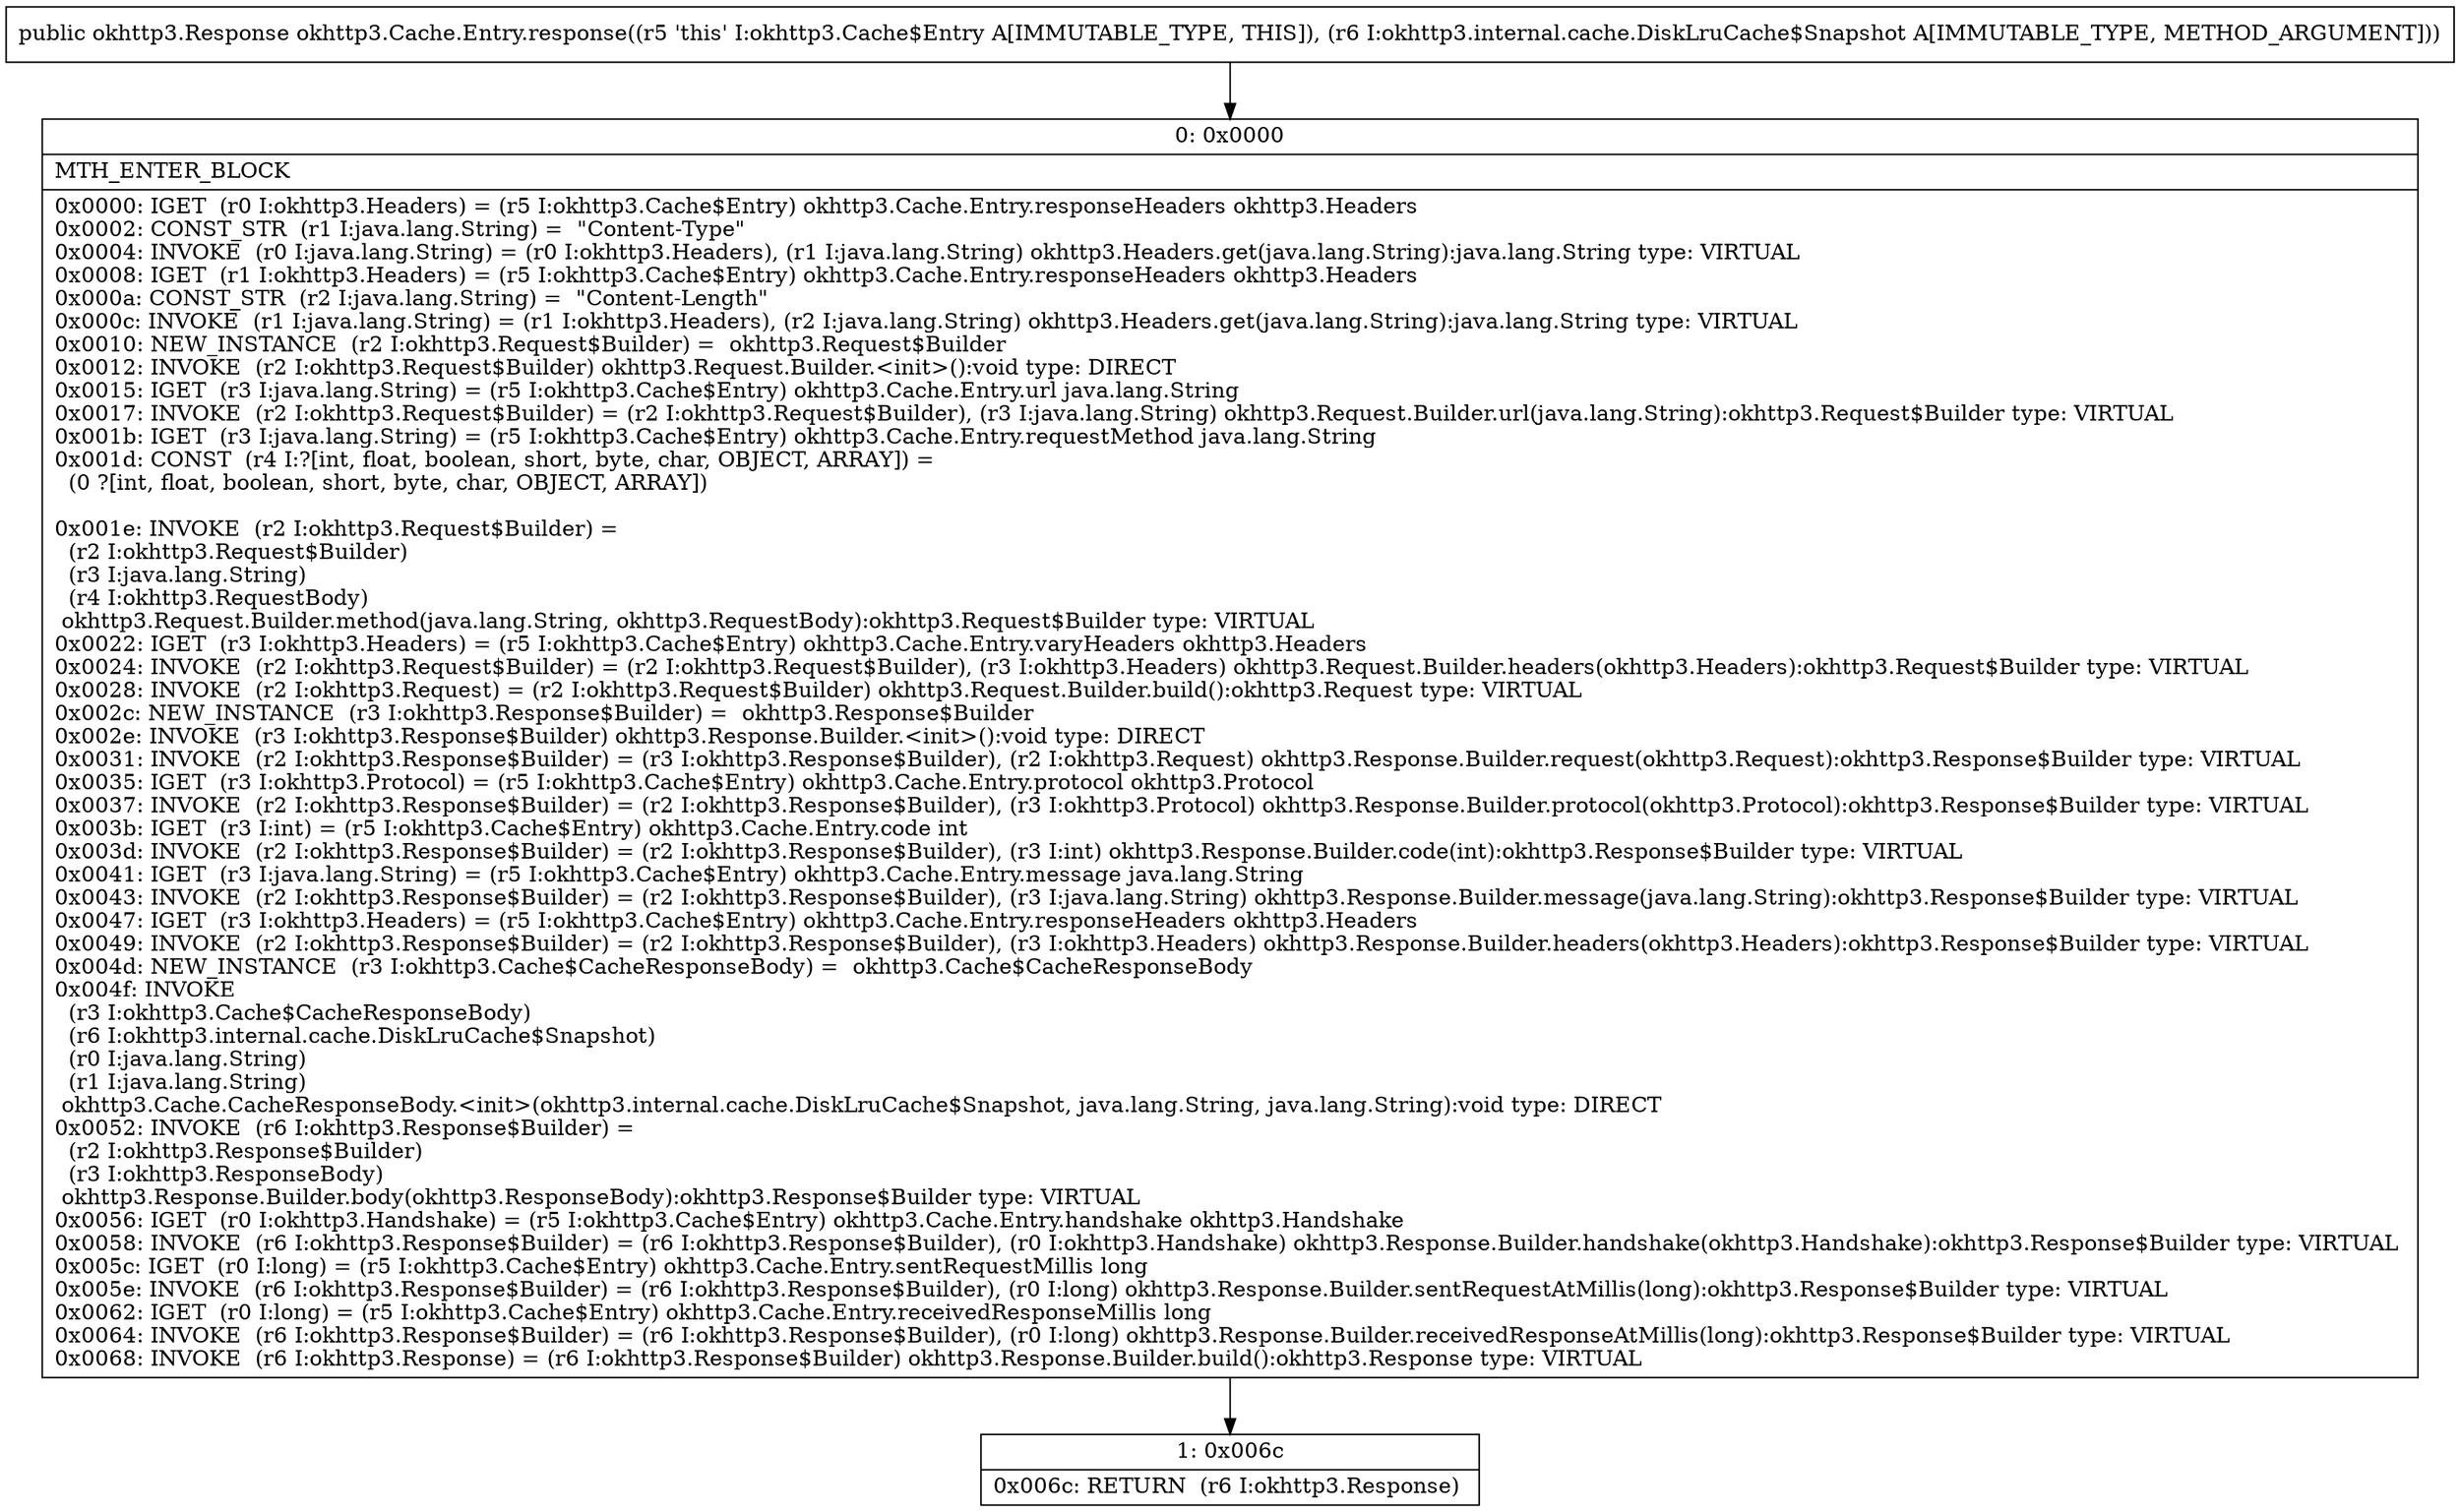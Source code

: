 digraph "CFG forokhttp3.Cache.Entry.response(Lokhttp3\/internal\/cache\/DiskLruCache$Snapshot;)Lokhttp3\/Response;" {
Node_0 [shape=record,label="{0\:\ 0x0000|MTH_ENTER_BLOCK\l|0x0000: IGET  (r0 I:okhttp3.Headers) = (r5 I:okhttp3.Cache$Entry) okhttp3.Cache.Entry.responseHeaders okhttp3.Headers \l0x0002: CONST_STR  (r1 I:java.lang.String) =  \"Content\-Type\" \l0x0004: INVOKE  (r0 I:java.lang.String) = (r0 I:okhttp3.Headers), (r1 I:java.lang.String) okhttp3.Headers.get(java.lang.String):java.lang.String type: VIRTUAL \l0x0008: IGET  (r1 I:okhttp3.Headers) = (r5 I:okhttp3.Cache$Entry) okhttp3.Cache.Entry.responseHeaders okhttp3.Headers \l0x000a: CONST_STR  (r2 I:java.lang.String) =  \"Content\-Length\" \l0x000c: INVOKE  (r1 I:java.lang.String) = (r1 I:okhttp3.Headers), (r2 I:java.lang.String) okhttp3.Headers.get(java.lang.String):java.lang.String type: VIRTUAL \l0x0010: NEW_INSTANCE  (r2 I:okhttp3.Request$Builder) =  okhttp3.Request$Builder \l0x0012: INVOKE  (r2 I:okhttp3.Request$Builder) okhttp3.Request.Builder.\<init\>():void type: DIRECT \l0x0015: IGET  (r3 I:java.lang.String) = (r5 I:okhttp3.Cache$Entry) okhttp3.Cache.Entry.url java.lang.String \l0x0017: INVOKE  (r2 I:okhttp3.Request$Builder) = (r2 I:okhttp3.Request$Builder), (r3 I:java.lang.String) okhttp3.Request.Builder.url(java.lang.String):okhttp3.Request$Builder type: VIRTUAL \l0x001b: IGET  (r3 I:java.lang.String) = (r5 I:okhttp3.Cache$Entry) okhttp3.Cache.Entry.requestMethod java.lang.String \l0x001d: CONST  (r4 I:?[int, float, boolean, short, byte, char, OBJECT, ARRAY]) = \l  (0 ?[int, float, boolean, short, byte, char, OBJECT, ARRAY])\l \l0x001e: INVOKE  (r2 I:okhttp3.Request$Builder) = \l  (r2 I:okhttp3.Request$Builder)\l  (r3 I:java.lang.String)\l  (r4 I:okhttp3.RequestBody)\l okhttp3.Request.Builder.method(java.lang.String, okhttp3.RequestBody):okhttp3.Request$Builder type: VIRTUAL \l0x0022: IGET  (r3 I:okhttp3.Headers) = (r5 I:okhttp3.Cache$Entry) okhttp3.Cache.Entry.varyHeaders okhttp3.Headers \l0x0024: INVOKE  (r2 I:okhttp3.Request$Builder) = (r2 I:okhttp3.Request$Builder), (r3 I:okhttp3.Headers) okhttp3.Request.Builder.headers(okhttp3.Headers):okhttp3.Request$Builder type: VIRTUAL \l0x0028: INVOKE  (r2 I:okhttp3.Request) = (r2 I:okhttp3.Request$Builder) okhttp3.Request.Builder.build():okhttp3.Request type: VIRTUAL \l0x002c: NEW_INSTANCE  (r3 I:okhttp3.Response$Builder) =  okhttp3.Response$Builder \l0x002e: INVOKE  (r3 I:okhttp3.Response$Builder) okhttp3.Response.Builder.\<init\>():void type: DIRECT \l0x0031: INVOKE  (r2 I:okhttp3.Response$Builder) = (r3 I:okhttp3.Response$Builder), (r2 I:okhttp3.Request) okhttp3.Response.Builder.request(okhttp3.Request):okhttp3.Response$Builder type: VIRTUAL \l0x0035: IGET  (r3 I:okhttp3.Protocol) = (r5 I:okhttp3.Cache$Entry) okhttp3.Cache.Entry.protocol okhttp3.Protocol \l0x0037: INVOKE  (r2 I:okhttp3.Response$Builder) = (r2 I:okhttp3.Response$Builder), (r3 I:okhttp3.Protocol) okhttp3.Response.Builder.protocol(okhttp3.Protocol):okhttp3.Response$Builder type: VIRTUAL \l0x003b: IGET  (r3 I:int) = (r5 I:okhttp3.Cache$Entry) okhttp3.Cache.Entry.code int \l0x003d: INVOKE  (r2 I:okhttp3.Response$Builder) = (r2 I:okhttp3.Response$Builder), (r3 I:int) okhttp3.Response.Builder.code(int):okhttp3.Response$Builder type: VIRTUAL \l0x0041: IGET  (r3 I:java.lang.String) = (r5 I:okhttp3.Cache$Entry) okhttp3.Cache.Entry.message java.lang.String \l0x0043: INVOKE  (r2 I:okhttp3.Response$Builder) = (r2 I:okhttp3.Response$Builder), (r3 I:java.lang.String) okhttp3.Response.Builder.message(java.lang.String):okhttp3.Response$Builder type: VIRTUAL \l0x0047: IGET  (r3 I:okhttp3.Headers) = (r5 I:okhttp3.Cache$Entry) okhttp3.Cache.Entry.responseHeaders okhttp3.Headers \l0x0049: INVOKE  (r2 I:okhttp3.Response$Builder) = (r2 I:okhttp3.Response$Builder), (r3 I:okhttp3.Headers) okhttp3.Response.Builder.headers(okhttp3.Headers):okhttp3.Response$Builder type: VIRTUAL \l0x004d: NEW_INSTANCE  (r3 I:okhttp3.Cache$CacheResponseBody) =  okhttp3.Cache$CacheResponseBody \l0x004f: INVOKE  \l  (r3 I:okhttp3.Cache$CacheResponseBody)\l  (r6 I:okhttp3.internal.cache.DiskLruCache$Snapshot)\l  (r0 I:java.lang.String)\l  (r1 I:java.lang.String)\l okhttp3.Cache.CacheResponseBody.\<init\>(okhttp3.internal.cache.DiskLruCache$Snapshot, java.lang.String, java.lang.String):void type: DIRECT \l0x0052: INVOKE  (r6 I:okhttp3.Response$Builder) = \l  (r2 I:okhttp3.Response$Builder)\l  (r3 I:okhttp3.ResponseBody)\l okhttp3.Response.Builder.body(okhttp3.ResponseBody):okhttp3.Response$Builder type: VIRTUAL \l0x0056: IGET  (r0 I:okhttp3.Handshake) = (r5 I:okhttp3.Cache$Entry) okhttp3.Cache.Entry.handshake okhttp3.Handshake \l0x0058: INVOKE  (r6 I:okhttp3.Response$Builder) = (r6 I:okhttp3.Response$Builder), (r0 I:okhttp3.Handshake) okhttp3.Response.Builder.handshake(okhttp3.Handshake):okhttp3.Response$Builder type: VIRTUAL \l0x005c: IGET  (r0 I:long) = (r5 I:okhttp3.Cache$Entry) okhttp3.Cache.Entry.sentRequestMillis long \l0x005e: INVOKE  (r6 I:okhttp3.Response$Builder) = (r6 I:okhttp3.Response$Builder), (r0 I:long) okhttp3.Response.Builder.sentRequestAtMillis(long):okhttp3.Response$Builder type: VIRTUAL \l0x0062: IGET  (r0 I:long) = (r5 I:okhttp3.Cache$Entry) okhttp3.Cache.Entry.receivedResponseMillis long \l0x0064: INVOKE  (r6 I:okhttp3.Response$Builder) = (r6 I:okhttp3.Response$Builder), (r0 I:long) okhttp3.Response.Builder.receivedResponseAtMillis(long):okhttp3.Response$Builder type: VIRTUAL \l0x0068: INVOKE  (r6 I:okhttp3.Response) = (r6 I:okhttp3.Response$Builder) okhttp3.Response.Builder.build():okhttp3.Response type: VIRTUAL \l}"];
Node_1 [shape=record,label="{1\:\ 0x006c|0x006c: RETURN  (r6 I:okhttp3.Response) \l}"];
MethodNode[shape=record,label="{public okhttp3.Response okhttp3.Cache.Entry.response((r5 'this' I:okhttp3.Cache$Entry A[IMMUTABLE_TYPE, THIS]), (r6 I:okhttp3.internal.cache.DiskLruCache$Snapshot A[IMMUTABLE_TYPE, METHOD_ARGUMENT])) }"];
MethodNode -> Node_0;
Node_0 -> Node_1;
}

